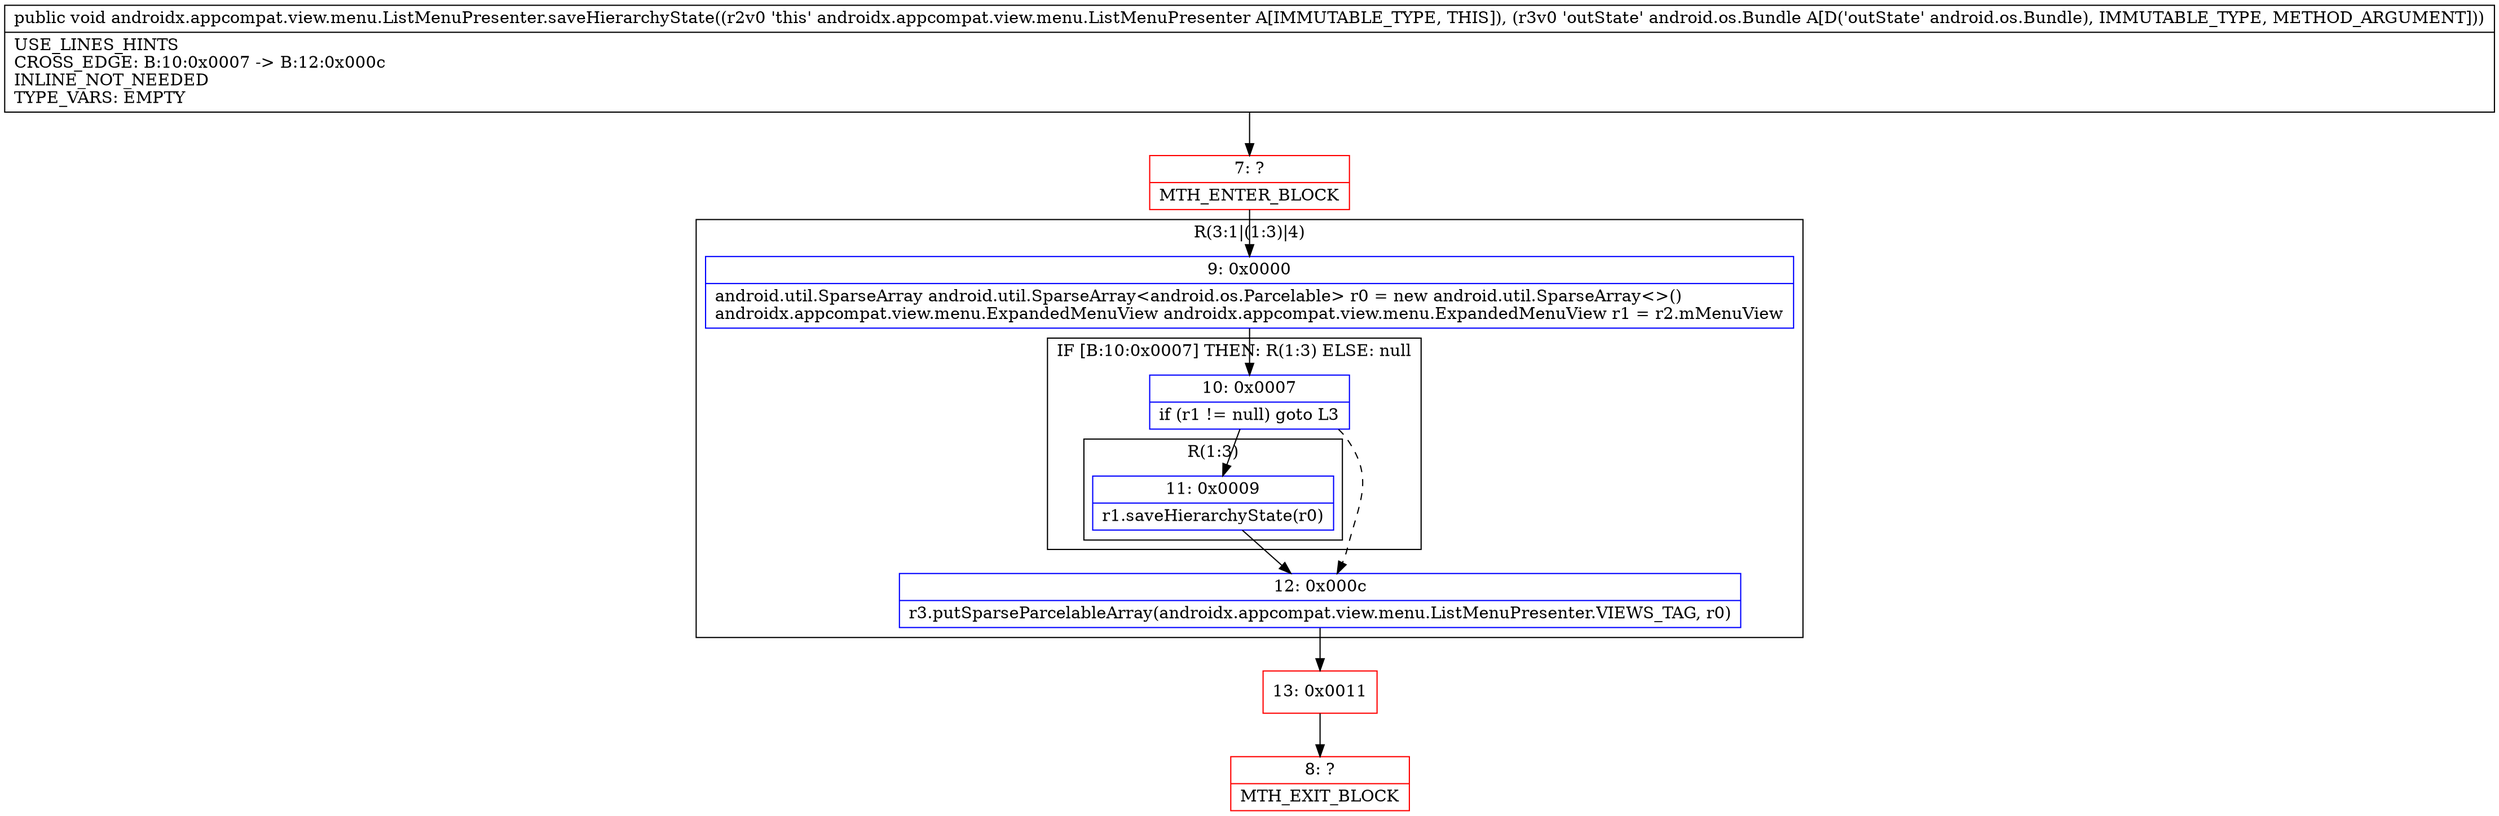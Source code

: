 digraph "CFG forandroidx.appcompat.view.menu.ListMenuPresenter.saveHierarchyState(Landroid\/os\/Bundle;)V" {
subgraph cluster_Region_2056254911 {
label = "R(3:1|(1:3)|4)";
node [shape=record,color=blue];
Node_9 [shape=record,label="{9\:\ 0x0000|android.util.SparseArray android.util.SparseArray\<android.os.Parcelable\> r0 = new android.util.SparseArray\<\>()\landroidx.appcompat.view.menu.ExpandedMenuView androidx.appcompat.view.menu.ExpandedMenuView r1 = r2.mMenuView\l}"];
subgraph cluster_IfRegion_935071587 {
label = "IF [B:10:0x0007] THEN: R(1:3) ELSE: null";
node [shape=record,color=blue];
Node_10 [shape=record,label="{10\:\ 0x0007|if (r1 != null) goto L3\l}"];
subgraph cluster_Region_967451616 {
label = "R(1:3)";
node [shape=record,color=blue];
Node_11 [shape=record,label="{11\:\ 0x0009|r1.saveHierarchyState(r0)\l}"];
}
}
Node_12 [shape=record,label="{12\:\ 0x000c|r3.putSparseParcelableArray(androidx.appcompat.view.menu.ListMenuPresenter.VIEWS_TAG, r0)\l}"];
}
Node_7 [shape=record,color=red,label="{7\:\ ?|MTH_ENTER_BLOCK\l}"];
Node_13 [shape=record,color=red,label="{13\:\ 0x0011}"];
Node_8 [shape=record,color=red,label="{8\:\ ?|MTH_EXIT_BLOCK\l}"];
MethodNode[shape=record,label="{public void androidx.appcompat.view.menu.ListMenuPresenter.saveHierarchyState((r2v0 'this' androidx.appcompat.view.menu.ListMenuPresenter A[IMMUTABLE_TYPE, THIS]), (r3v0 'outState' android.os.Bundle A[D('outState' android.os.Bundle), IMMUTABLE_TYPE, METHOD_ARGUMENT]))  | USE_LINES_HINTS\lCROSS_EDGE: B:10:0x0007 \-\> B:12:0x000c\lINLINE_NOT_NEEDED\lTYPE_VARS: EMPTY\l}"];
MethodNode -> Node_7;Node_9 -> Node_10;
Node_10 -> Node_11;
Node_10 -> Node_12[style=dashed];
Node_11 -> Node_12;
Node_12 -> Node_13;
Node_7 -> Node_9;
Node_13 -> Node_8;
}

